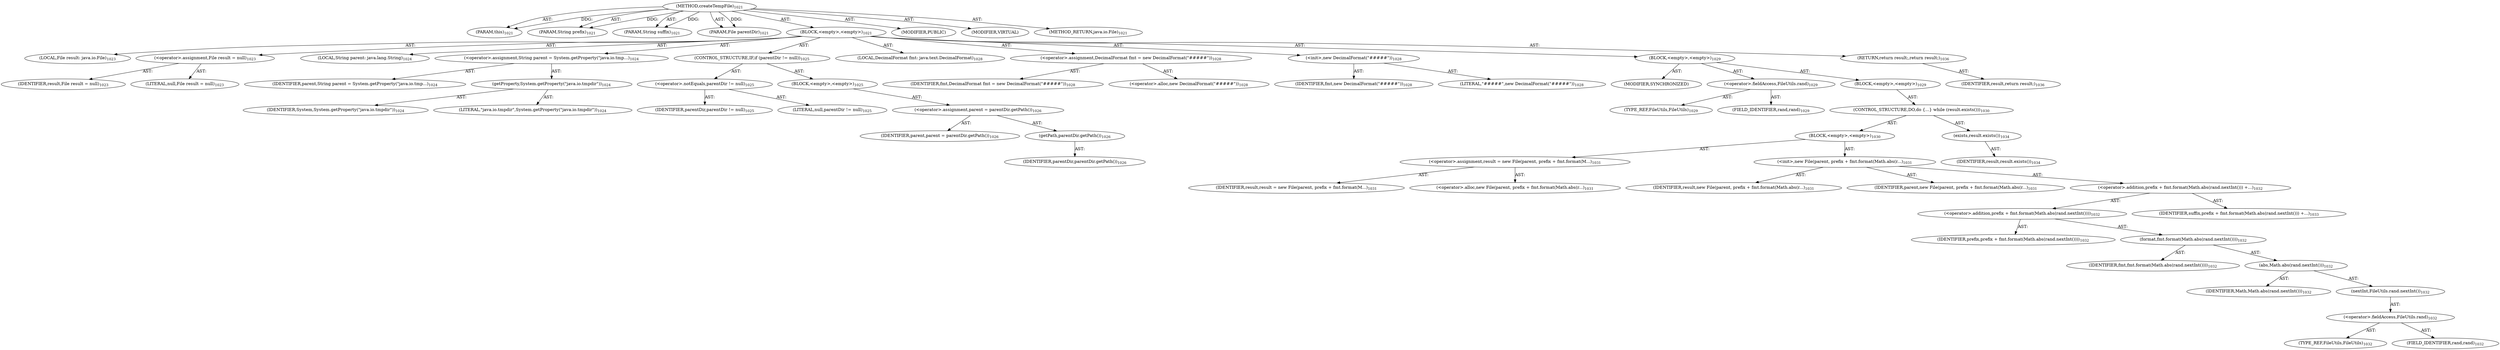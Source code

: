 digraph "createTempFile" {  
"111669149718" [label = <(METHOD,createTempFile)<SUB>1021</SUB>> ]
"115964117100" [label = <(PARAM,this)<SUB>1021</SUB>> ]
"115964117101" [label = <(PARAM,String prefix)<SUB>1021</SUB>> ]
"115964117102" [label = <(PARAM,String suffix)<SUB>1021</SUB>> ]
"115964117103" [label = <(PARAM,File parentDir)<SUB>1021</SUB>> ]
"25769803928" [label = <(BLOCK,&lt;empty&gt;,&lt;empty&gt;)<SUB>1021</SUB>> ]
"94489280605" [label = <(LOCAL,File result: java.io.File)<SUB>1023</SUB>> ]
"30064771672" [label = <(&lt;operator&gt;.assignment,File result = null)<SUB>1023</SUB>> ]
"68719477358" [label = <(IDENTIFIER,result,File result = null)<SUB>1023</SUB>> ]
"90194313371" [label = <(LITERAL,null,File result = null)<SUB>1023</SUB>> ]
"94489280606" [label = <(LOCAL,String parent: java.lang.String)<SUB>1024</SUB>> ]
"30064771673" [label = <(&lt;operator&gt;.assignment,String parent = System.getProperty(&quot;java.io.tmp...)<SUB>1024</SUB>> ]
"68719477359" [label = <(IDENTIFIER,parent,String parent = System.getProperty(&quot;java.io.tmp...)<SUB>1024</SUB>> ]
"30064771674" [label = <(getProperty,System.getProperty(&quot;java.io.tmpdir&quot;))<SUB>1024</SUB>> ]
"68719477360" [label = <(IDENTIFIER,System,System.getProperty(&quot;java.io.tmpdir&quot;))<SUB>1024</SUB>> ]
"90194313372" [label = <(LITERAL,&quot;java.io.tmpdir&quot;,System.getProperty(&quot;java.io.tmpdir&quot;))<SUB>1024</SUB>> ]
"47244640348" [label = <(CONTROL_STRUCTURE,IF,if (parentDir != null))<SUB>1025</SUB>> ]
"30064771675" [label = <(&lt;operator&gt;.notEquals,parentDir != null)<SUB>1025</SUB>> ]
"68719477361" [label = <(IDENTIFIER,parentDir,parentDir != null)<SUB>1025</SUB>> ]
"90194313373" [label = <(LITERAL,null,parentDir != null)<SUB>1025</SUB>> ]
"25769803929" [label = <(BLOCK,&lt;empty&gt;,&lt;empty&gt;)<SUB>1025</SUB>> ]
"30064771676" [label = <(&lt;operator&gt;.assignment,parent = parentDir.getPath())<SUB>1026</SUB>> ]
"68719477362" [label = <(IDENTIFIER,parent,parent = parentDir.getPath())<SUB>1026</SUB>> ]
"30064771677" [label = <(getPath,parentDir.getPath())<SUB>1026</SUB>> ]
"68719477363" [label = <(IDENTIFIER,parentDir,parentDir.getPath())<SUB>1026</SUB>> ]
"94489280607" [label = <(LOCAL,DecimalFormat fmt: java.text.DecimalFormat)<SUB>1028</SUB>> ]
"30064771678" [label = <(&lt;operator&gt;.assignment,DecimalFormat fmt = new DecimalFormat(&quot;#####&quot;))<SUB>1028</SUB>> ]
"68719477364" [label = <(IDENTIFIER,fmt,DecimalFormat fmt = new DecimalFormat(&quot;#####&quot;))<SUB>1028</SUB>> ]
"30064771679" [label = <(&lt;operator&gt;.alloc,new DecimalFormat(&quot;#####&quot;))<SUB>1028</SUB>> ]
"30064771680" [label = <(&lt;init&gt;,new DecimalFormat(&quot;#####&quot;))<SUB>1028</SUB>> ]
"68719477365" [label = <(IDENTIFIER,fmt,new DecimalFormat(&quot;#####&quot;))<SUB>1028</SUB>> ]
"90194313374" [label = <(LITERAL,&quot;#####&quot;,new DecimalFormat(&quot;#####&quot;))<SUB>1028</SUB>> ]
"25769803930" [label = <(BLOCK,&lt;empty&gt;,&lt;empty&gt;)<SUB>1029</SUB>> ]
"133143986236" [label = <(MODIFIER,SYNCHRONIZED)> ]
"30064771681" [label = <(&lt;operator&gt;.fieldAccess,FileUtils.rand)<SUB>1029</SUB>> ]
"180388626436" [label = <(TYPE_REF,FileUtils,FileUtils)<SUB>1029</SUB>> ]
"55834574887" [label = <(FIELD_IDENTIFIER,rand,rand)<SUB>1029</SUB>> ]
"25769803931" [label = <(BLOCK,&lt;empty&gt;,&lt;empty&gt;)<SUB>1029</SUB>> ]
"47244640349" [label = <(CONTROL_STRUCTURE,DO,do {...} while (result.exists()))<SUB>1030</SUB>> ]
"25769803932" [label = <(BLOCK,&lt;empty&gt;,&lt;empty&gt;)<SUB>1030</SUB>> ]
"30064771682" [label = <(&lt;operator&gt;.assignment,result = new File(parent, prefix + fmt.format(M...)<SUB>1031</SUB>> ]
"68719477366" [label = <(IDENTIFIER,result,result = new File(parent, prefix + fmt.format(M...)<SUB>1031</SUB>> ]
"30064771683" [label = <(&lt;operator&gt;.alloc,new File(parent, prefix + fmt.format(Math.abs(r...)<SUB>1031</SUB>> ]
"30064771684" [label = <(&lt;init&gt;,new File(parent, prefix + fmt.format(Math.abs(r...)<SUB>1031</SUB>> ]
"68719477367" [label = <(IDENTIFIER,result,new File(parent, prefix + fmt.format(Math.abs(r...)<SUB>1031</SUB>> ]
"68719477368" [label = <(IDENTIFIER,parent,new File(parent, prefix + fmt.format(Math.abs(r...)<SUB>1031</SUB>> ]
"30064771685" [label = <(&lt;operator&gt;.addition,prefix + fmt.format(Math.abs(rand.nextInt())) +...)<SUB>1032</SUB>> ]
"30064771686" [label = <(&lt;operator&gt;.addition,prefix + fmt.format(Math.abs(rand.nextInt())))<SUB>1032</SUB>> ]
"68719477369" [label = <(IDENTIFIER,prefix,prefix + fmt.format(Math.abs(rand.nextInt())))<SUB>1032</SUB>> ]
"30064771687" [label = <(format,fmt.format(Math.abs(rand.nextInt())))<SUB>1032</SUB>> ]
"68719477370" [label = <(IDENTIFIER,fmt,fmt.format(Math.abs(rand.nextInt())))<SUB>1032</SUB>> ]
"30064771688" [label = <(abs,Math.abs(rand.nextInt()))<SUB>1032</SUB>> ]
"68719477371" [label = <(IDENTIFIER,Math,Math.abs(rand.nextInt()))<SUB>1032</SUB>> ]
"30064771689" [label = <(nextInt,FileUtils.rand.nextInt())<SUB>1032</SUB>> ]
"30064771690" [label = <(&lt;operator&gt;.fieldAccess,FileUtils.rand)<SUB>1032</SUB>> ]
"180388626437" [label = <(TYPE_REF,FileUtils,FileUtils)<SUB>1032</SUB>> ]
"55834574888" [label = <(FIELD_IDENTIFIER,rand,rand)<SUB>1032</SUB>> ]
"68719477372" [label = <(IDENTIFIER,suffix,prefix + fmt.format(Math.abs(rand.nextInt())) +...)<SUB>1033</SUB>> ]
"30064771691" [label = <(exists,result.exists())<SUB>1034</SUB>> ]
"68719477373" [label = <(IDENTIFIER,result,result.exists())<SUB>1034</SUB>> ]
"146028888076" [label = <(RETURN,return result;,return result;)<SUB>1036</SUB>> ]
"68719477374" [label = <(IDENTIFIER,result,return result;)<SUB>1036</SUB>> ]
"133143986237" [label = <(MODIFIER,PUBLIC)> ]
"133143986238" [label = <(MODIFIER,VIRTUAL)> ]
"128849018902" [label = <(METHOD_RETURN,java.io.File)<SUB>1021</SUB>> ]
  "111669149718" -> "115964117100"  [ label = "AST: "] 
  "111669149718" -> "115964117101"  [ label = "AST: "] 
  "111669149718" -> "115964117102"  [ label = "AST: "] 
  "111669149718" -> "115964117103"  [ label = "AST: "] 
  "111669149718" -> "25769803928"  [ label = "AST: "] 
  "111669149718" -> "133143986237"  [ label = "AST: "] 
  "111669149718" -> "133143986238"  [ label = "AST: "] 
  "111669149718" -> "128849018902"  [ label = "AST: "] 
  "25769803928" -> "94489280605"  [ label = "AST: "] 
  "25769803928" -> "30064771672"  [ label = "AST: "] 
  "25769803928" -> "94489280606"  [ label = "AST: "] 
  "25769803928" -> "30064771673"  [ label = "AST: "] 
  "25769803928" -> "47244640348"  [ label = "AST: "] 
  "25769803928" -> "94489280607"  [ label = "AST: "] 
  "25769803928" -> "30064771678"  [ label = "AST: "] 
  "25769803928" -> "30064771680"  [ label = "AST: "] 
  "25769803928" -> "25769803930"  [ label = "AST: "] 
  "25769803928" -> "146028888076"  [ label = "AST: "] 
  "30064771672" -> "68719477358"  [ label = "AST: "] 
  "30064771672" -> "90194313371"  [ label = "AST: "] 
  "30064771673" -> "68719477359"  [ label = "AST: "] 
  "30064771673" -> "30064771674"  [ label = "AST: "] 
  "30064771674" -> "68719477360"  [ label = "AST: "] 
  "30064771674" -> "90194313372"  [ label = "AST: "] 
  "47244640348" -> "30064771675"  [ label = "AST: "] 
  "47244640348" -> "25769803929"  [ label = "AST: "] 
  "30064771675" -> "68719477361"  [ label = "AST: "] 
  "30064771675" -> "90194313373"  [ label = "AST: "] 
  "25769803929" -> "30064771676"  [ label = "AST: "] 
  "30064771676" -> "68719477362"  [ label = "AST: "] 
  "30064771676" -> "30064771677"  [ label = "AST: "] 
  "30064771677" -> "68719477363"  [ label = "AST: "] 
  "30064771678" -> "68719477364"  [ label = "AST: "] 
  "30064771678" -> "30064771679"  [ label = "AST: "] 
  "30064771680" -> "68719477365"  [ label = "AST: "] 
  "30064771680" -> "90194313374"  [ label = "AST: "] 
  "25769803930" -> "133143986236"  [ label = "AST: "] 
  "25769803930" -> "30064771681"  [ label = "AST: "] 
  "25769803930" -> "25769803931"  [ label = "AST: "] 
  "30064771681" -> "180388626436"  [ label = "AST: "] 
  "30064771681" -> "55834574887"  [ label = "AST: "] 
  "25769803931" -> "47244640349"  [ label = "AST: "] 
  "47244640349" -> "25769803932"  [ label = "AST: "] 
  "47244640349" -> "30064771691"  [ label = "AST: "] 
  "25769803932" -> "30064771682"  [ label = "AST: "] 
  "25769803932" -> "30064771684"  [ label = "AST: "] 
  "30064771682" -> "68719477366"  [ label = "AST: "] 
  "30064771682" -> "30064771683"  [ label = "AST: "] 
  "30064771684" -> "68719477367"  [ label = "AST: "] 
  "30064771684" -> "68719477368"  [ label = "AST: "] 
  "30064771684" -> "30064771685"  [ label = "AST: "] 
  "30064771685" -> "30064771686"  [ label = "AST: "] 
  "30064771685" -> "68719477372"  [ label = "AST: "] 
  "30064771686" -> "68719477369"  [ label = "AST: "] 
  "30064771686" -> "30064771687"  [ label = "AST: "] 
  "30064771687" -> "68719477370"  [ label = "AST: "] 
  "30064771687" -> "30064771688"  [ label = "AST: "] 
  "30064771688" -> "68719477371"  [ label = "AST: "] 
  "30064771688" -> "30064771689"  [ label = "AST: "] 
  "30064771689" -> "30064771690"  [ label = "AST: "] 
  "30064771690" -> "180388626437"  [ label = "AST: "] 
  "30064771690" -> "55834574888"  [ label = "AST: "] 
  "30064771691" -> "68719477373"  [ label = "AST: "] 
  "146028888076" -> "68719477374"  [ label = "AST: "] 
  "111669149718" -> "115964117100"  [ label = "DDG: "] 
  "111669149718" -> "115964117101"  [ label = "DDG: "] 
  "111669149718" -> "115964117102"  [ label = "DDG: "] 
  "111669149718" -> "115964117103"  [ label = "DDG: "] 
}
